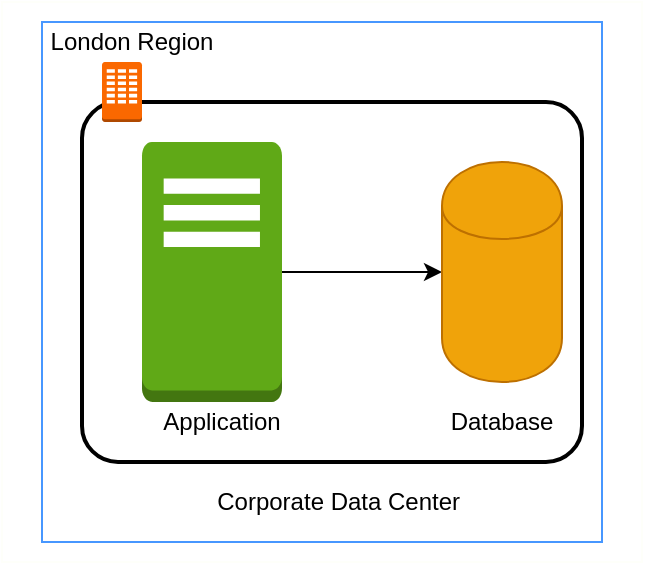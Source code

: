 <mxfile version="12.9.9" type="device"><diagram id="hDxXO6iOMIL-5xqhMEGv" name="Page-1"><mxGraphModel dx="1055" dy="808" grid="1" gridSize="10" guides="1" tooltips="1" connect="1" arrows="1" fold="1" page="1" pageScale="1" pageWidth="1654" pageHeight="1169" math="0" shadow="0"><root><mxCell id="0"/><mxCell id="1" parent="0"/><mxCell id="EQ0tf8KdS_J8WcKpvu_q-1" value="" style="rounded=0;whiteSpace=wrap;html=1;strokeColor=#FEFFFA;" parent="1" vertex="1"><mxGeometry x="440" y="280" width="320" height="280" as="geometry"/></mxCell><mxCell id="9zoq24ZybqTwHp-O39qH-1" value="" style="rounded=0;whiteSpace=wrap;html=1;strokeColor=#4797FF;" parent="1" vertex="1"><mxGeometry x="460" y="290" width="280" height="260" as="geometry"/></mxCell><mxCell id="dw6nqkBZ1YS4ut-iXJ5j-1" value="" style="rounded=1;arcSize=10;dashed=0;fillColor=none;gradientColor=none;strokeWidth=2;" parent="1" vertex="1"><mxGeometry x="480" y="330" width="250" height="180" as="geometry"/></mxCell><mxCell id="dw6nqkBZ1YS4ut-iXJ5j-2" value="" style="dashed=0;html=1;shape=mxgraph.aws3.corporate_data_center;fillColor=#fa6800;dashed=0;strokeColor=#C73500;fontColor=#ffffff;" parent="1" vertex="1"><mxGeometry x="490" y="310" width="20" height="30" as="geometry"/></mxCell><mxCell id="dw6nqkBZ1YS4ut-iXJ5j-3" value="Corporate Data Center&amp;nbsp;" style="text;html=1;strokeColor=none;fillColor=none;align=center;verticalAlign=middle;whiteSpace=wrap;rounded=0;" parent="1" vertex="1"><mxGeometry x="540" y="520" width="140" height="20" as="geometry"/></mxCell><mxCell id="vsB1HZK2Zvwkjb_4ZLcP-2" value="" style="edgeStyle=orthogonalEdgeStyle;rounded=0;orthogonalLoop=1;jettySize=auto;html=1;" edge="1" parent="1" source="dw6nqkBZ1YS4ut-iXJ5j-4" target="vsB1HZK2Zvwkjb_4ZLcP-1"><mxGeometry relative="1" as="geometry"/></mxCell><mxCell id="dw6nqkBZ1YS4ut-iXJ5j-4" value="" style="outlineConnect=0;dashed=0;verticalLabelPosition=bottom;verticalAlign=top;align=center;html=1;shape=mxgraph.aws3.traditional_server;fillColor=#60a917;strokeColor=#2D7600;fontColor=#ffffff;" parent="1" vertex="1"><mxGeometry x="510" y="350" width="70" height="130" as="geometry"/></mxCell><mxCell id="dw6nqkBZ1YS4ut-iXJ5j-6" value="Application" style="text;html=1;strokeColor=none;fillColor=none;align=center;verticalAlign=middle;whiteSpace=wrap;rounded=0;" parent="1" vertex="1"><mxGeometry x="530" y="480" width="40" height="20" as="geometry"/></mxCell><mxCell id="9zoq24ZybqTwHp-O39qH-2" value="London Region" style="text;html=1;strokeColor=none;fillColor=none;align=center;verticalAlign=middle;whiteSpace=wrap;rounded=0;" parent="1" vertex="1"><mxGeometry x="460" y="290" width="90" height="20" as="geometry"/></mxCell><mxCell id="vsB1HZK2Zvwkjb_4ZLcP-1" value="" style="shape=cylinder;whiteSpace=wrap;html=1;boundedLbl=1;backgroundOutline=1;strokeColor=#BD7000;fillColor=#f0a30a;fontColor=#ffffff;" vertex="1" parent="1"><mxGeometry x="660" y="360" width="60" height="110" as="geometry"/></mxCell><mxCell id="vsB1HZK2Zvwkjb_4ZLcP-3" value="Database" style="text;html=1;strokeColor=none;fillColor=none;align=center;verticalAlign=middle;whiteSpace=wrap;rounded=0;" vertex="1" parent="1"><mxGeometry x="670" y="480" width="40" height="20" as="geometry"/></mxCell></root></mxGraphModel></diagram></mxfile>